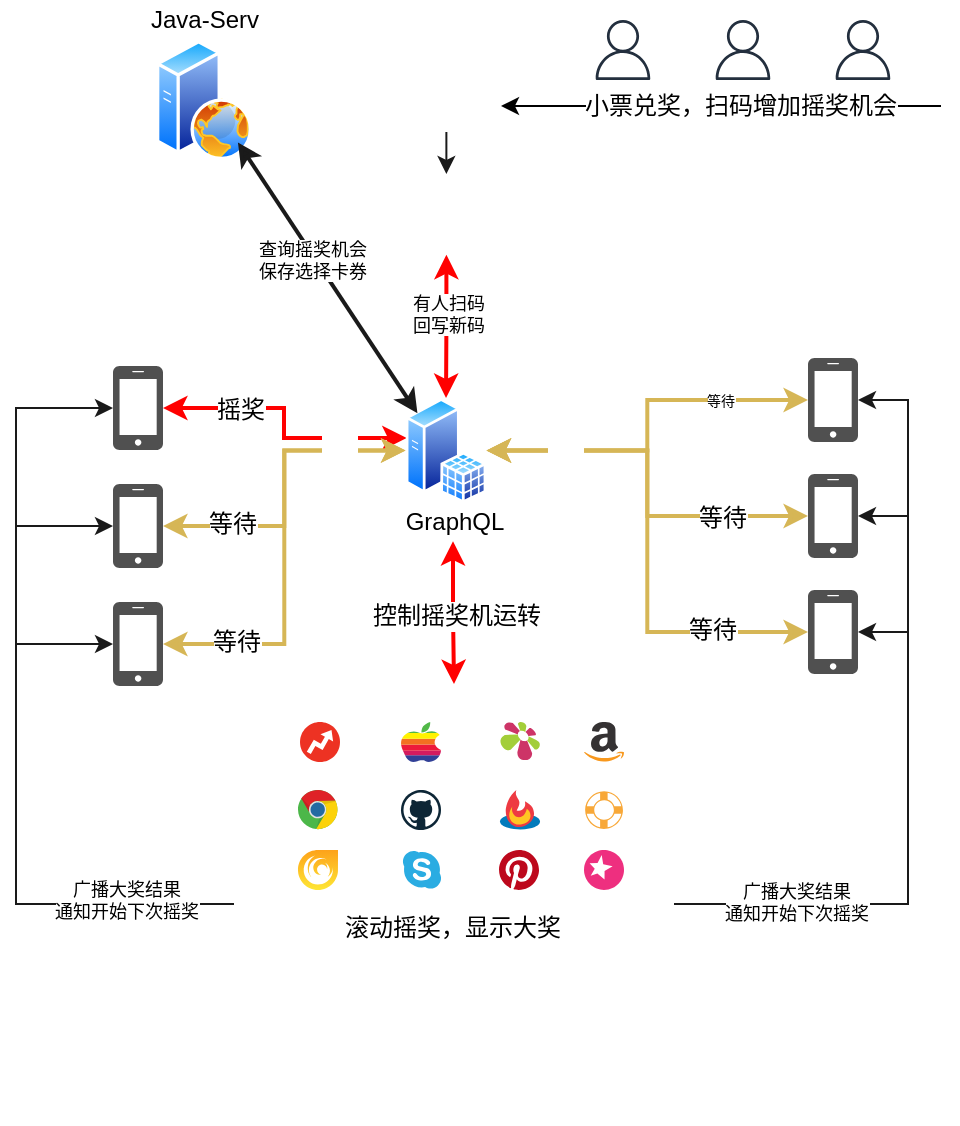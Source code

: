 <mxfile version="12.4.3" type="github" pages="1">
  <diagram id="ZQ9hvVZvNBJYVmyXXAFO" name="Page-1">
    <mxGraphModel dx="1722" dy="874" grid="1" gridSize="1" guides="1" tooltips="1" connect="1" arrows="1" fold="1" page="1" pageScale="1" pageWidth="827" pageHeight="1169" math="0" shadow="0">
      <root>
        <mxCell id="0"/>
        <mxCell id="1" parent="0"/>
        <mxCell id="WEjBrDBe1VnxncM8H6Ck-12" value="" style="group" parent="1" vertex="1" connectable="0">
          <mxGeometry x="258" y="7" width="70" height="80" as="geometry"/>
        </mxCell>
        <mxCell id="WEjBrDBe1VnxncM8H6Ck-3" value="" style="aspect=fixed;perimeter=ellipsePerimeter;html=1;align=center;shadow=0;dashed=0;spacingTop=3;image;image=img/lib/active_directory/web_server.svg;" parent="WEjBrDBe1VnxncM8H6Ck-12" vertex="1">
          <mxGeometry x="11" y="20" width="48" height="60" as="geometry"/>
        </mxCell>
        <mxCell id="WEjBrDBe1VnxncM8H6Ck-9" value="Java-Serv" style="text;html=1;align=center;verticalAlign=middle;resizable=0;points=[];;autosize=1;" parent="WEjBrDBe1VnxncM8H6Ck-12" vertex="1">
          <mxGeometry width="70" height="20" as="geometry"/>
        </mxCell>
        <mxCell id="WEjBrDBe1VnxncM8H6Ck-85" style="edgeStyle=orthogonalEdgeStyle;rounded=0;orthogonalLoop=1;jettySize=auto;html=1;endArrow=classic;endFill=1;strokeColor=#FF0000;strokeWidth=2;startArrow=classic;startFill=1;" parent="1" source="WEjBrDBe1VnxncM8H6Ck-15" target="WEjBrDBe1VnxncM8H6Ck-4" edge="1">
          <mxGeometry relative="1" as="geometry">
            <Array as="points">
              <mxPoint x="333" y="211"/>
              <mxPoint x="333" y="226"/>
            </Array>
          </mxGeometry>
        </mxCell>
        <mxCell id="WEjBrDBe1VnxncM8H6Ck-95" value="摇奖" style="text;html=1;align=center;verticalAlign=middle;resizable=0;points=[];;labelBackgroundColor=#ffffff;" parent="WEjBrDBe1VnxncM8H6Ck-85" vertex="1" connectable="0">
          <mxGeometry x="-0.385" y="-1" relative="1" as="geometry">
            <mxPoint x="-3.57" as="offset"/>
          </mxGeometry>
        </mxCell>
        <mxCell id="WEjBrDBe1VnxncM8H6Ck-15" value="" style="pointerEvents=1;shadow=0;dashed=0;html=1;strokeColor=none;fillColor=#505050;labelPosition=center;verticalLabelPosition=bottom;verticalAlign=top;outlineConnect=0;align=center;shape=mxgraph.office.devices.cell_phone_iphone_standalone;" parent="1" vertex="1">
          <mxGeometry x="247.5" y="190" width="25" height="42" as="geometry"/>
        </mxCell>
        <mxCell id="WEjBrDBe1VnxncM8H6Ck-86" style="edgeStyle=orthogonalEdgeStyle;rounded=0;orthogonalLoop=1;jettySize=auto;html=1;entryX=0;entryY=0.5;entryDx=0;entryDy=0;endArrow=classic;endFill=1;strokeColor=#d6b656;strokeWidth=2;startArrow=classic;startFill=1;fillColor=#fff2cc;" parent="1" source="WEjBrDBe1VnxncM8H6Ck-16" target="WEjBrDBe1VnxncM8H6Ck-4" edge="1">
          <mxGeometry relative="1" as="geometry"/>
        </mxCell>
        <mxCell id="WEjBrDBe1VnxncM8H6Ck-96" value="等待" style="text;html=1;align=center;verticalAlign=middle;resizable=0;points=[];;labelBackgroundColor=#ffffff;" parent="WEjBrDBe1VnxncM8H6Ck-86" vertex="1" connectable="0">
          <mxGeometry x="-0.57" y="1" relative="1" as="geometry">
            <mxPoint as="offset"/>
          </mxGeometry>
        </mxCell>
        <mxCell id="WEjBrDBe1VnxncM8H6Ck-16" value="" style="pointerEvents=1;shadow=0;dashed=0;html=1;strokeColor=none;fillColor=#505050;labelPosition=center;verticalLabelPosition=bottom;verticalAlign=top;outlineConnect=0;align=center;shape=mxgraph.office.devices.cell_phone_iphone_standalone;" parent="1" vertex="1">
          <mxGeometry x="247.5" y="249" width="25" height="42" as="geometry"/>
        </mxCell>
        <mxCell id="WEjBrDBe1VnxncM8H6Ck-87" style="edgeStyle=orthogonalEdgeStyle;rounded=0;orthogonalLoop=1;jettySize=auto;html=1;entryX=0;entryY=0.5;entryDx=0;entryDy=0;endArrow=classic;endFill=1;strokeColor=#d6b656;strokeWidth=2;startArrow=classic;startFill=1;fillColor=#fff2cc;" parent="1" source="WEjBrDBe1VnxncM8H6Ck-18" target="WEjBrDBe1VnxncM8H6Ck-4" edge="1">
          <mxGeometry relative="1" as="geometry"/>
        </mxCell>
        <mxCell id="WEjBrDBe1VnxncM8H6Ck-97" value="等待" style="text;html=1;align=center;verticalAlign=middle;resizable=0;points=[];;labelBackgroundColor=#ffffff;" parent="WEjBrDBe1VnxncM8H6Ck-87" vertex="1" connectable="0">
          <mxGeometry x="-0.668" y="1" relative="1" as="geometry">
            <mxPoint as="offset"/>
          </mxGeometry>
        </mxCell>
        <mxCell id="WEjBrDBe1VnxncM8H6Ck-18" value="" style="pointerEvents=1;shadow=0;dashed=0;html=1;strokeColor=none;fillColor=#505050;labelPosition=center;verticalLabelPosition=bottom;verticalAlign=top;outlineConnect=0;align=center;shape=mxgraph.office.devices.cell_phone_iphone_standalone;" parent="1" vertex="1">
          <mxGeometry x="247.5" y="308" width="25" height="42" as="geometry"/>
        </mxCell>
        <mxCell id="WEjBrDBe1VnxncM8H6Ck-21" value="" style="shape=image;html=1;verticalAlign=top;verticalLabelPosition=bottom;labelBackgroundColor=#ffffff;imageAspect=0;aspect=fixed;image=https://cdn2.iconfinder.com/data/icons/thesquid-ink-40-free-flat-icon-pack/64/support-128.png" parent="1" vertex="1">
          <mxGeometry x="393.19" y="31" width="42" height="42" as="geometry"/>
        </mxCell>
        <mxCell id="WEjBrDBe1VnxncM8H6Ck-93" style="edgeStyle=orthogonalEdgeStyle;rounded=0;orthogonalLoop=1;jettySize=auto;html=1;endArrow=classic;endFill=1;strokeColor=#FF0000;strokeWidth=2;startArrow=classic;startFill=1;" parent="1" source="WEjBrDBe1VnxncM8H6Ck-23" target="WEjBrDBe1VnxncM8H6Ck-4" edge="1">
          <mxGeometry relative="1" as="geometry"/>
        </mxCell>
        <mxCell id="WEjBrDBe1VnxncM8H6Ck-119" value="有人扫码&lt;br&gt;回写新码" style="text;html=1;align=center;verticalAlign=middle;resizable=0;points=[];;labelBackgroundColor=#ffffff;fontSize=9;" parent="WEjBrDBe1VnxncM8H6Ck-93" vertex="1" connectable="0">
          <mxGeometry x="-0.176" y="1" relative="1" as="geometry">
            <mxPoint as="offset"/>
          </mxGeometry>
        </mxCell>
        <mxCell id="WEjBrDBe1VnxncM8H6Ck-23" value="" style="shape=image;html=1;verticalAlign=top;verticalLabelPosition=bottom;labelBackgroundColor=#ffffff;imageAspect=0;aspect=fixed;image=https://cdn1.iconfinder.com/data/icons/100-basic-for-user-interface/32/68-qr_code-128.png" parent="1" vertex="1">
          <mxGeometry x="394" y="94" width="40.38" height="40.38" as="geometry"/>
        </mxCell>
        <mxCell id="WEjBrDBe1VnxncM8H6Ck-26" value="" style="outlineConnect=0;fontColor=#232F3E;gradientColor=none;fillColor=#232F3E;strokeColor=none;dashed=0;verticalLabelPosition=bottom;verticalAlign=top;align=center;html=1;fontSize=12;fontStyle=0;aspect=fixed;pointerEvents=1;shape=mxgraph.aws4.user;" parent="1" vertex="1">
          <mxGeometry x="607.5" y="17" width="30" height="30" as="geometry"/>
        </mxCell>
        <mxCell id="WEjBrDBe1VnxncM8H6Ck-27" value="" style="outlineConnect=0;fontColor=#232F3E;gradientColor=none;fillColor=#232F3E;strokeColor=none;dashed=0;verticalLabelPosition=bottom;verticalAlign=top;align=center;html=1;fontSize=12;fontStyle=0;aspect=fixed;pointerEvents=1;shape=mxgraph.aws4.user;" parent="1" vertex="1">
          <mxGeometry x="547.5" y="17" width="30" height="30" as="geometry"/>
        </mxCell>
        <mxCell id="WEjBrDBe1VnxncM8H6Ck-28" value="" style="outlineConnect=0;fontColor=#232F3E;gradientColor=none;fillColor=#232F3E;strokeColor=none;dashed=0;verticalLabelPosition=bottom;verticalAlign=top;align=center;html=1;fontSize=12;fontStyle=0;aspect=fixed;pointerEvents=1;shape=mxgraph.aws4.user;" parent="1" vertex="1">
          <mxGeometry x="487.5" y="17" width="30" height="30" as="geometry"/>
        </mxCell>
        <mxCell id="WEjBrDBe1VnxncM8H6Ck-88" style="edgeStyle=orthogonalEdgeStyle;rounded=0;orthogonalLoop=1;jettySize=auto;html=1;endArrow=classic;endFill=1;strokeColor=#d6b656;strokeWidth=2;startArrow=classic;startFill=1;fillColor=#fff2cc;" parent="1" source="WEjBrDBe1VnxncM8H6Ck-29" target="WEjBrDBe1VnxncM8H6Ck-4" edge="1">
          <mxGeometry relative="1" as="geometry"/>
        </mxCell>
        <mxCell id="WEjBrDBe1VnxncM8H6Ck-100" value="&lt;font style=&quot;font-size: 7px&quot;&gt;等待&lt;br&gt;&lt;/font&gt;" style="text;html=1;align=center;verticalAlign=middle;resizable=0;points=[];;labelBackgroundColor=#ffffff;" parent="WEjBrDBe1VnxncM8H6Ck-88" vertex="1" connectable="0">
          <mxGeometry x="-0.444" y="-3" relative="1" as="geometry">
            <mxPoint x="7.72" y="1.86" as="offset"/>
          </mxGeometry>
        </mxCell>
        <mxCell id="WEjBrDBe1VnxncM8H6Ck-29" value="" style="pointerEvents=1;shadow=0;dashed=0;html=1;strokeColor=none;fillColor=#505050;labelPosition=center;verticalLabelPosition=bottom;verticalAlign=top;outlineConnect=0;align=center;shape=mxgraph.office.devices.cell_phone_iphone_standalone;" parent="1" vertex="1">
          <mxGeometry x="595" y="186" width="25" height="42" as="geometry"/>
        </mxCell>
        <mxCell id="WEjBrDBe1VnxncM8H6Ck-89" style="edgeStyle=orthogonalEdgeStyle;rounded=0;orthogonalLoop=1;jettySize=auto;html=1;endArrow=classic;endFill=1;strokeColor=#d6b656;strokeWidth=2;startArrow=classic;startFill=1;fillColor=#fff2cc;" parent="1" source="WEjBrDBe1VnxncM8H6Ck-30" target="WEjBrDBe1VnxncM8H6Ck-4" edge="1">
          <mxGeometry relative="1" as="geometry"/>
        </mxCell>
        <mxCell id="WEjBrDBe1VnxncM8H6Ck-98" value="等待" style="text;html=1;align=center;verticalAlign=middle;resizable=0;points=[];;labelBackgroundColor=#ffffff;" parent="WEjBrDBe1VnxncM8H6Ck-89" vertex="1" connectable="0">
          <mxGeometry x="-0.55" y="1" relative="1" as="geometry">
            <mxPoint as="offset"/>
          </mxGeometry>
        </mxCell>
        <mxCell id="WEjBrDBe1VnxncM8H6Ck-30" value="" style="pointerEvents=1;shadow=0;dashed=0;html=1;strokeColor=none;fillColor=#505050;labelPosition=center;verticalLabelPosition=bottom;verticalAlign=top;outlineConnect=0;align=center;shape=mxgraph.office.devices.cell_phone_iphone_standalone;" parent="1" vertex="1">
          <mxGeometry x="595" y="244" width="25" height="42" as="geometry"/>
        </mxCell>
        <mxCell id="WEjBrDBe1VnxncM8H6Ck-91" style="edgeStyle=orthogonalEdgeStyle;rounded=0;orthogonalLoop=1;jettySize=auto;html=1;entryX=1;entryY=0.5;entryDx=0;entryDy=0;endArrow=classic;endFill=1;strokeColor=#d6b656;strokeWidth=2;startArrow=classic;startFill=1;fillColor=#fff2cc;" parent="1" source="WEjBrDBe1VnxncM8H6Ck-32" target="WEjBrDBe1VnxncM8H6Ck-4" edge="1">
          <mxGeometry relative="1" as="geometry"/>
        </mxCell>
        <mxCell id="WEjBrDBe1VnxncM8H6Ck-99" value="等待" style="text;html=1;align=center;verticalAlign=middle;resizable=0;points=[];;labelBackgroundColor=#ffffff;" parent="WEjBrDBe1VnxncM8H6Ck-91" vertex="1" connectable="0">
          <mxGeometry x="-0.616" y="-1" relative="1" as="geometry">
            <mxPoint as="offset"/>
          </mxGeometry>
        </mxCell>
        <mxCell id="WEjBrDBe1VnxncM8H6Ck-32" value="" style="pointerEvents=1;shadow=0;dashed=0;html=1;strokeColor=none;fillColor=#505050;labelPosition=center;verticalLabelPosition=bottom;verticalAlign=top;outlineConnect=0;align=center;shape=mxgraph.office.devices.cell_phone_iphone_standalone;" parent="1" vertex="1">
          <mxGeometry x="595" y="302" width="25" height="42" as="geometry"/>
        </mxCell>
        <mxCell id="WEjBrDBe1VnxncM8H6Ck-33" value="" style="endArrow=classic;html=1;" parent="1" edge="1">
          <mxGeometry width="50" height="50" relative="1" as="geometry">
            <mxPoint x="661.5" y="60" as="sourcePoint"/>
            <mxPoint x="441.5" y="60" as="targetPoint"/>
          </mxGeometry>
        </mxCell>
        <mxCell id="WEjBrDBe1VnxncM8H6Ck-34" value="小票兑奖，扫码增加摇奖机会" style="text;html=1;align=center;verticalAlign=middle;resizable=0;points=[];;labelBackgroundColor=#ffffff;" parent="WEjBrDBe1VnxncM8H6Ck-33" vertex="1" connectable="0">
          <mxGeometry x="0.049" y="-1" relative="1" as="geometry">
            <mxPoint x="15.24" y="1" as="offset"/>
          </mxGeometry>
        </mxCell>
        <mxCell id="WEjBrDBe1VnxncM8H6Ck-81" value="" style="group" parent="1" vertex="1" connectable="0">
          <mxGeometry x="308" y="349" width="220" height="220" as="geometry"/>
        </mxCell>
        <mxCell id="WEjBrDBe1VnxncM8H6Ck-8" value="" style="shape=image;html=1;verticalAlign=top;verticalLabelPosition=bottom;labelBackgroundColor=#ffffff;imageAspect=0;aspect=fixed;image=https://cdn2.iconfinder.com/data/icons/pittogrammi/142/03-128.png" parent="WEjBrDBe1VnxncM8H6Ck-81" vertex="1">
          <mxGeometry width="220" height="220" as="geometry"/>
        </mxCell>
        <mxCell id="WEjBrDBe1VnxncM8H6Ck-69" value="" style="dashed=0;outlineConnect=0;html=1;align=center;labelPosition=center;verticalLabelPosition=bottom;verticalAlign=top;shape=mxgraph.weblogos.apple_classic" parent="WEjBrDBe1VnxncM8H6Ck-81" vertex="1">
          <mxGeometry x="83.5" y="19" width="20" height="20" as="geometry"/>
        </mxCell>
        <mxCell id="WEjBrDBe1VnxncM8H6Ck-71" value="" style="dashed=0;outlineConnect=0;html=1;align=center;labelPosition=center;verticalLabelPosition=bottom;verticalAlign=top;shape=mxgraph.weblogos.amazon" parent="WEjBrDBe1VnxncM8H6Ck-81" vertex="1">
          <mxGeometry x="175" y="19.0" width="20" height="20" as="geometry"/>
        </mxCell>
        <mxCell id="WEjBrDBe1VnxncM8H6Ck-72" value="" style="dashed=0;outlineConnect=0;html=1;align=center;labelPosition=center;verticalLabelPosition=bottom;verticalAlign=top;shape=mxgraph.weblogos.chrome" parent="WEjBrDBe1VnxncM8H6Ck-81" vertex="1">
          <mxGeometry x="32" y="53" width="20" height="20" as="geometry"/>
        </mxCell>
        <mxCell id="WEjBrDBe1VnxncM8H6Ck-74" value="" style="dashed=0;outlineConnect=0;html=1;align=center;labelPosition=center;verticalLabelPosition=bottom;verticalAlign=top;shape=mxgraph.weblogos.bookmarks.fr" parent="WEjBrDBe1VnxncM8H6Ck-81" vertex="1">
          <mxGeometry x="133" y="19" width="20" height="20" as="geometry"/>
        </mxCell>
        <mxCell id="WEjBrDBe1VnxncM8H6Ck-75" value="" style="dashed=0;outlineConnect=0;html=1;align=center;labelPosition=center;verticalLabelPosition=bottom;verticalAlign=top;shape=mxgraph.weblogos.buzzfeed;fillColor=#ED3223;strokeColor=none" parent="WEjBrDBe1VnxncM8H6Ck-81" vertex="1">
          <mxGeometry x="33" y="19" width="20" height="20" as="geometry"/>
        </mxCell>
        <mxCell id="WEjBrDBe1VnxncM8H6Ck-76" value="" style="dashed=0;outlineConnect=0;html=1;align=center;labelPosition=center;verticalLabelPosition=bottom;verticalAlign=top;shape=mxgraph.weblogos.designfloat;strokeColor=none" parent="WEjBrDBe1VnxncM8H6Ck-81" vertex="1">
          <mxGeometry x="175" y="53.0" width="20" height="20" as="geometry"/>
        </mxCell>
        <mxCell id="WEjBrDBe1VnxncM8H6Ck-77" value="滚动摇奖，显示大奖" style="text;html=1;align=center;verticalAlign=middle;resizable=0;points=[];;autosize=1;" parent="WEjBrDBe1VnxncM8H6Ck-81" vertex="1">
          <mxGeometry x="49" y="112" width="119" height="19" as="geometry"/>
        </mxCell>
        <mxCell id="-kljzyaK-KWhkCO0UmkW-14" value="" style="dashed=0;outlineConnect=0;html=1;align=center;labelPosition=center;verticalLabelPosition=bottom;verticalAlign=top;shape=mxgraph.weblogos.github" vertex="1" parent="WEjBrDBe1VnxncM8H6Ck-81">
          <mxGeometry x="83.5" y="53" width="20" height="20" as="geometry"/>
        </mxCell>
        <mxCell id="-kljzyaK-KWhkCO0UmkW-16" value="" style="dashed=0;outlineConnect=0;html=1;align=center;labelPosition=center;verticalLabelPosition=bottom;verticalAlign=top;shape=mxgraph.weblogos.feedburner" vertex="1" parent="WEjBrDBe1VnxncM8H6Ck-81">
          <mxGeometry x="133" y="53" width="20" height="20" as="geometry"/>
        </mxCell>
        <mxCell id="-kljzyaK-KWhkCO0UmkW-17" value="" style="dashed=0;outlineConnect=0;html=1;align=center;labelPosition=center;verticalLabelPosition=bottom;verticalAlign=top;shape=mxgraph.weblogos.playfire;fillColor=#FDA21A;gradientColor=#FEE635;strokeColor=none" vertex="1" parent="WEjBrDBe1VnxncM8H6Ck-81">
          <mxGeometry x="32" y="83" width="20" height="20" as="geometry"/>
        </mxCell>
        <mxCell id="-kljzyaK-KWhkCO0UmkW-18" value="" style="dashed=0;outlineConnect=0;html=1;align=center;labelPosition=center;verticalLabelPosition=bottom;verticalAlign=top;shape=mxgraph.weblogos.skype;fillColor=#2AACE2;strokeColor=none" vertex="1" parent="WEjBrDBe1VnxncM8H6Ck-81">
          <mxGeometry x="84" y="83.0" width="20" height="20" as="geometry"/>
        </mxCell>
        <mxCell id="-kljzyaK-KWhkCO0UmkW-19" value="" style="dashed=0;outlineConnect=0;html=1;align=center;labelPosition=center;verticalLabelPosition=bottom;verticalAlign=top;shape=mxgraph.weblogos.pinterest;fillColor=#BD081C;strokeColor=none" vertex="1" parent="WEjBrDBe1VnxncM8H6Ck-81">
          <mxGeometry x="132.5" y="83" width="20" height="20" as="geometry"/>
        </mxCell>
        <mxCell id="-kljzyaK-KWhkCO0UmkW-20" value="" style="dashed=0;outlineConnect=0;html=1;align=center;labelPosition=center;verticalLabelPosition=bottom;verticalAlign=top;shape=mxgraph.weblogos.socialvibe;fillColor=#EE2F7F;strokeColor=none" vertex="1" parent="WEjBrDBe1VnxncM8H6Ck-81">
          <mxGeometry x="175" y="83" width="20" height="20" as="geometry"/>
        </mxCell>
        <mxCell id="WEjBrDBe1VnxncM8H6Ck-83" value="" style="group" parent="1" vertex="1" connectable="0">
          <mxGeometry x="387.5" y="206" width="77" height="70" as="geometry"/>
        </mxCell>
        <mxCell id="WEjBrDBe1VnxncM8H6Ck-4" value="" style="aspect=fixed;perimeter=ellipsePerimeter;html=1;align=center;shadow=0;dashed=0;spacingTop=3;image;image=img/lib/active_directory/sql_server.svg;" parent="WEjBrDBe1VnxncM8H6Ck-83" vertex="1">
          <mxGeometry x="6.288" width="40.46" height="52.545" as="geometry"/>
        </mxCell>
        <mxCell id="WEjBrDBe1VnxncM8H6Ck-10" value="GraphQL" style="text;html=1;align=center;verticalAlign=middle;resizable=0;points=[];;autosize=1;" parent="WEjBrDBe1VnxncM8H6Ck-83" vertex="1">
          <mxGeometry y="51.579" width="60" height="20" as="geometry"/>
        </mxCell>
        <mxCell id="WEjBrDBe1VnxncM8H6Ck-92" style="edgeStyle=orthogonalEdgeStyle;rounded=0;orthogonalLoop=1;jettySize=auto;html=1;endArrow=classic;endFill=1;strokeColor=#FF0000;strokeWidth=2;startArrow=classic;startFill=1;" parent="1" source="WEjBrDBe1VnxncM8H6Ck-10" target="WEjBrDBe1VnxncM8H6Ck-8" edge="1">
          <mxGeometry relative="1" as="geometry"/>
        </mxCell>
        <mxCell id="WEjBrDBe1VnxncM8H6Ck-107" value="控制摇奖机运转" style="text;html=1;align=center;verticalAlign=middle;resizable=0;points=[];;labelBackgroundColor=#ffffff;" parent="WEjBrDBe1VnxncM8H6Ck-92" vertex="1" connectable="0">
          <mxGeometry x="0.04" y="1" relative="1" as="geometry">
            <mxPoint as="offset"/>
          </mxGeometry>
        </mxCell>
        <mxCell id="WEjBrDBe1VnxncM8H6Ck-102" value="" style="endArrow=classic;html=1;strokeColor=#1A1A1A;strokeWidth=2;exitX=0;exitY=0;exitDx=0;exitDy=0;entryX=1;entryY=1;entryDx=0;entryDy=0;startArrow=classic;startFill=1;" parent="1" source="WEjBrDBe1VnxncM8H6Ck-4" target="WEjBrDBe1VnxncM8H6Ck-3" edge="1">
          <mxGeometry width="50" height="50" relative="1" as="geometry">
            <mxPoint x="180" y="171" as="sourcePoint"/>
            <mxPoint x="230" y="121" as="targetPoint"/>
          </mxGeometry>
        </mxCell>
        <mxCell id="WEjBrDBe1VnxncM8H6Ck-109" value="查询摇奖机会&lt;br&gt;保存选择卡券" style="text;html=1;align=center;verticalAlign=middle;resizable=0;points=[];;labelBackgroundColor=#ffffff;fontSize=9;" parent="WEjBrDBe1VnxncM8H6Ck-102" vertex="1" connectable="0">
          <mxGeometry x="0.149" y="1" relative="1" as="geometry">
            <mxPoint as="offset"/>
          </mxGeometry>
        </mxCell>
        <mxCell id="WEjBrDBe1VnxncM8H6Ck-110" style="edgeStyle=orthogonalEdgeStyle;rounded=0;orthogonalLoop=1;jettySize=auto;html=1;startArrow=none;startFill=0;endArrow=classic;endFill=1;strokeColor=#1A1A1A;strokeWidth=1;fontSize=9;" parent="1" source="WEjBrDBe1VnxncM8H6Ck-8" target="WEjBrDBe1VnxncM8H6Ck-15" edge="1">
          <mxGeometry relative="1" as="geometry">
            <Array as="points">
              <mxPoint x="199" y="459"/>
              <mxPoint x="199" y="211"/>
            </Array>
          </mxGeometry>
        </mxCell>
        <mxCell id="WEjBrDBe1VnxncM8H6Ck-111" style="edgeStyle=orthogonalEdgeStyle;rounded=0;orthogonalLoop=1;jettySize=auto;html=1;startArrow=none;startFill=0;endArrow=classic;endFill=1;strokeColor=#1A1A1A;strokeWidth=1;fontSize=9;" parent="1" source="WEjBrDBe1VnxncM8H6Ck-8" target="WEjBrDBe1VnxncM8H6Ck-16" edge="1">
          <mxGeometry relative="1" as="geometry">
            <Array as="points">
              <mxPoint x="199" y="459"/>
              <mxPoint x="199" y="270"/>
            </Array>
          </mxGeometry>
        </mxCell>
        <mxCell id="WEjBrDBe1VnxncM8H6Ck-112" style="edgeStyle=orthogonalEdgeStyle;rounded=0;orthogonalLoop=1;jettySize=auto;html=1;startArrow=none;startFill=0;endArrow=classic;endFill=1;strokeColor=#1A1A1A;strokeWidth=1;fontSize=9;" parent="1" source="WEjBrDBe1VnxncM8H6Ck-8" target="WEjBrDBe1VnxncM8H6Ck-18" edge="1">
          <mxGeometry relative="1" as="geometry">
            <Array as="points">
              <mxPoint x="199" y="459"/>
              <mxPoint x="199" y="329"/>
            </Array>
          </mxGeometry>
        </mxCell>
        <mxCell id="WEjBrDBe1VnxncM8H6Ck-117" value="广播大奖结果&lt;br&gt;通知开始下次摇奖" style="text;html=1;align=center;verticalAlign=middle;resizable=0;points=[];;labelBackgroundColor=#ffffff;fontSize=9;" parent="WEjBrDBe1VnxncM8H6Ck-112" vertex="1" connectable="0">
          <mxGeometry x="-0.625" y="-2" relative="1" as="geometry">
            <mxPoint as="offset"/>
          </mxGeometry>
        </mxCell>
        <mxCell id="WEjBrDBe1VnxncM8H6Ck-113" style="edgeStyle=orthogonalEdgeStyle;rounded=0;orthogonalLoop=1;jettySize=auto;html=1;exitX=1;exitY=0.5;exitDx=0;exitDy=0;startArrow=none;startFill=0;endArrow=classic;endFill=1;strokeColor=#1A1A1A;strokeWidth=1;fontSize=9;" parent="1" source="WEjBrDBe1VnxncM8H6Ck-8" target="WEjBrDBe1VnxncM8H6Ck-29" edge="1">
          <mxGeometry relative="1" as="geometry">
            <Array as="points">
              <mxPoint x="645" y="459"/>
              <mxPoint x="645" y="207"/>
            </Array>
          </mxGeometry>
        </mxCell>
        <mxCell id="WEjBrDBe1VnxncM8H6Ck-114" style="edgeStyle=orthogonalEdgeStyle;rounded=0;orthogonalLoop=1;jettySize=auto;html=1;startArrow=none;startFill=0;endArrow=classic;endFill=1;strokeColor=#1A1A1A;strokeWidth=1;fontSize=9;" parent="1" source="WEjBrDBe1VnxncM8H6Ck-8" target="WEjBrDBe1VnxncM8H6Ck-30" edge="1">
          <mxGeometry relative="1" as="geometry">
            <Array as="points">
              <mxPoint x="645" y="459"/>
              <mxPoint x="645" y="265"/>
            </Array>
          </mxGeometry>
        </mxCell>
        <mxCell id="WEjBrDBe1VnxncM8H6Ck-115" style="edgeStyle=orthogonalEdgeStyle;rounded=0;orthogonalLoop=1;jettySize=auto;html=1;startArrow=none;startFill=0;endArrow=classic;endFill=1;strokeColor=#1A1A1A;strokeWidth=1;fontSize=9;" parent="1" source="WEjBrDBe1VnxncM8H6Ck-8" target="WEjBrDBe1VnxncM8H6Ck-32" edge="1">
          <mxGeometry relative="1" as="geometry">
            <Array as="points">
              <mxPoint x="645" y="459"/>
              <mxPoint x="645" y="323"/>
            </Array>
          </mxGeometry>
        </mxCell>
        <mxCell id="WEjBrDBe1VnxncM8H6Ck-116" value="广播大奖结果&lt;br&gt;通知开始下次摇奖" style="text;html=1;align=center;verticalAlign=middle;resizable=0;points=[];;labelBackgroundColor=#ffffff;fontSize=9;" parent="WEjBrDBe1VnxncM8H6Ck-115" vertex="1" connectable="0">
          <mxGeometry x="-0.564" y="1" relative="1" as="geometry">
            <mxPoint as="offset"/>
          </mxGeometry>
        </mxCell>
        <mxCell id="WEjBrDBe1VnxncM8H6Ck-118" value="" style="endArrow=classic;html=1;strokeColor=#1A1A1A;strokeWidth=1;fontSize=9;exitX=0.5;exitY=1;exitDx=0;exitDy=0;entryX=0.5;entryY=0;entryDx=0;entryDy=0;" parent="1" source="WEjBrDBe1VnxncM8H6Ck-21" target="WEjBrDBe1VnxncM8H6Ck-23" edge="1">
          <mxGeometry width="50" height="50" relative="1" as="geometry">
            <mxPoint x="121" y="120" as="sourcePoint"/>
            <mxPoint x="171" y="70" as="targetPoint"/>
          </mxGeometry>
        </mxCell>
        <mxCell id="-kljzyaK-KWhkCO0UmkW-1" value="" style="shape=image;html=1;verticalAlign=top;verticalLabelPosition=bottom;labelBackgroundColor=#ffffff;imageAspect=0;aspect=fixed;image=https://cdn3.iconfinder.com/data/icons/tango-icon-library/48/view-refresh-128.png;imageBackground=#FFFFFF;" vertex="1" parent="1">
          <mxGeometry x="404.14" y="106" width="18" height="18" as="geometry"/>
        </mxCell>
        <mxCell id="-kljzyaK-KWhkCO0UmkW-8" value="" style="shape=image;html=1;verticalAlign=top;verticalLabelPosition=bottom;labelBackgroundColor=#ffffff;imageAspect=0;aspect=fixed;image=https://cdn3.iconfinder.com/data/icons/tango-icon-library/48/view-refresh-128.png;imageBackground=#FFFFFF;" vertex="1" parent="1">
          <mxGeometry x="465" y="224" width="18" height="18" as="geometry"/>
        </mxCell>
        <mxCell id="-kljzyaK-KWhkCO0UmkW-13" value="" style="shape=image;html=1;verticalAlign=top;verticalLabelPosition=bottom;labelBackgroundColor=#ffffff;imageAspect=0;aspect=fixed;image=https://cdn3.iconfinder.com/data/icons/tango-icon-library/48/view-refresh-128.png;imageBackground=#FFFFFF;" vertex="1" parent="1">
          <mxGeometry x="352" y="221" width="18" height="18" as="geometry"/>
        </mxCell>
      </root>
    </mxGraphModel>
  </diagram>
</mxfile>
